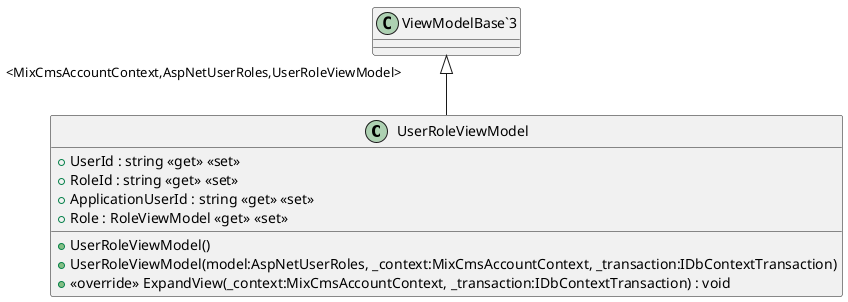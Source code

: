 @startuml
class UserRoleViewModel {
    + UserId : string <<get>> <<set>>
    + RoleId : string <<get>> <<set>>
    + ApplicationUserId : string <<get>> <<set>>
    + Role : RoleViewModel <<get>> <<set>>
    + UserRoleViewModel()
    + UserRoleViewModel(model:AspNetUserRoles, _context:MixCmsAccountContext, _transaction:IDbContextTransaction)
    + <<override>> ExpandView(_context:MixCmsAccountContext, _transaction:IDbContextTransaction) : void
}
"ViewModelBase`3" "<MixCmsAccountContext,AspNetUserRoles,UserRoleViewModel>" <|-- UserRoleViewModel
@enduml
